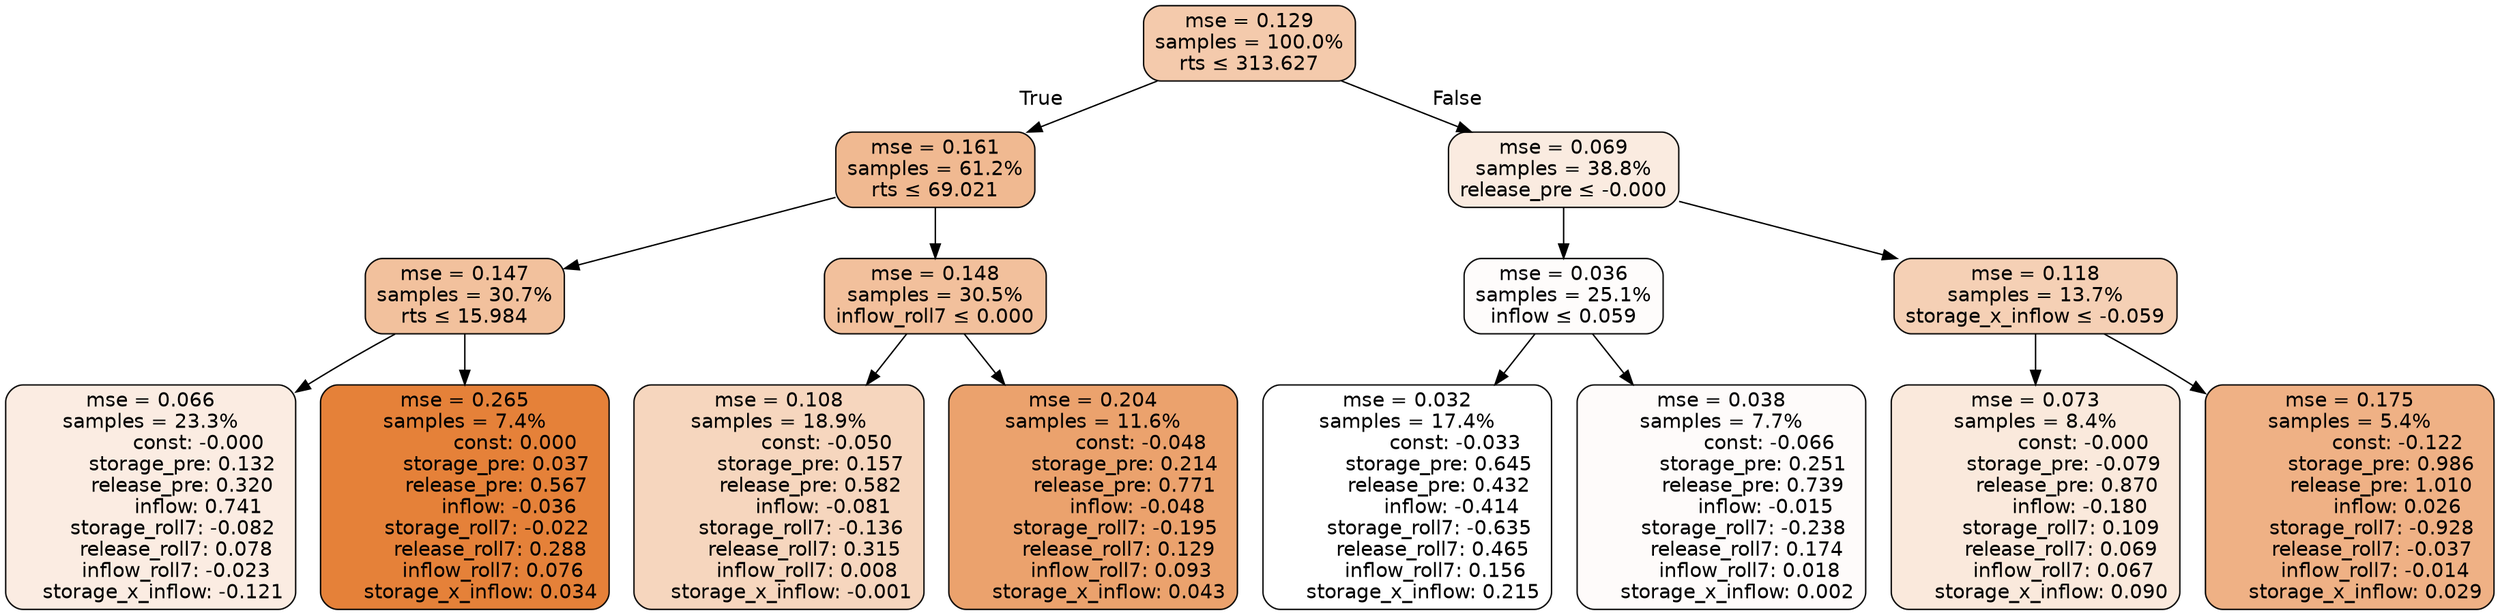 digraph tree {
bgcolor="transparent"
node [shape=rectangle, style="filled, rounded", color="black", fontname=helvetica] ;
edge [fontname=helvetica] ;
	"0" [label="mse = 0.129
samples = 100.0%
rts &le; 313.627", fillcolor="#f4caac"]
	"1" [label="mse = 0.161
samples = 61.2%
rts &le; 69.021", fillcolor="#f0b991"]
	"2" [label="mse = 0.147
samples = 30.7%
rts &le; 15.984", fillcolor="#f2c19d"]
	"3" [label="mse = 0.066
samples = 23.3%
               const: -0.000
          storage_pre: 0.132
          release_pre: 0.320
               inflow: 0.741
       storage_roll7: -0.082
        release_roll7: 0.078
        inflow_roll7: -0.023
    storage_x_inflow: -0.121", fillcolor="#fbece2"]
	"4" [label="mse = 0.265
samples = 7.4%
                const: 0.000
          storage_pre: 0.037
          release_pre: 0.567
              inflow: -0.036
       storage_roll7: -0.022
        release_roll7: 0.288
         inflow_roll7: 0.076
     storage_x_inflow: 0.034", fillcolor="#e58139"]
	"5" [label="mse = 0.148
samples = 30.5%
inflow_roll7 &le; 0.000", fillcolor="#f2c09c"]
	"6" [label="mse = 0.108
samples = 18.9%
               const: -0.050
          storage_pre: 0.157
          release_pre: 0.582
              inflow: -0.081
       storage_roll7: -0.136
        release_roll7: 0.315
         inflow_roll7: 0.008
    storage_x_inflow: -0.001", fillcolor="#f6d6be"]
	"7" [label="mse = 0.204
samples = 11.6%
               const: -0.048
          storage_pre: 0.214
          release_pre: 0.771
              inflow: -0.048
       storage_roll7: -0.195
        release_roll7: 0.129
         inflow_roll7: 0.093
     storage_x_inflow: 0.043", fillcolor="#eba26d"]
	"8" [label="mse = 0.069
samples = 38.8%
release_pre &le; -0.000", fillcolor="#faebe0"]
	"9" [label="mse = 0.036
samples = 25.1%
inflow &le; 0.059", fillcolor="#fefcfb"]
	"10" [label="mse = 0.032
samples = 17.4%
               const: -0.033
          storage_pre: 0.645
          release_pre: 0.432
              inflow: -0.414
       storage_roll7: -0.635
        release_roll7: 0.465
         inflow_roll7: 0.156
     storage_x_inflow: 0.215", fillcolor="#ffffff"]
	"11" [label="mse = 0.038
samples = 7.7%
               const: -0.066
          storage_pre: 0.251
          release_pre: 0.739
              inflow: -0.015
       storage_roll7: -0.238
        release_roll7: 0.174
         inflow_roll7: 0.018
     storage_x_inflow: 0.002", fillcolor="#fefbfa"]
	"12" [label="mse = 0.118
samples = 13.7%
storage_x_inflow &le; -0.059", fillcolor="#f5d0b5"]
	"13" [label="mse = 0.073
samples = 8.4%
               const: -0.000
         storage_pre: -0.079
          release_pre: 0.870
              inflow: -0.180
        storage_roll7: 0.109
        release_roll7: 0.069
         inflow_roll7: 0.067
     storage_x_inflow: 0.090", fillcolor="#fae9dc"]
	"14" [label="mse = 0.175
samples = 5.4%
               const: -0.122
          storage_pre: 0.986
          release_pre: 1.010
               inflow: 0.026
       storage_roll7: -0.928
       release_roll7: -0.037
        inflow_roll7: -0.014
     storage_x_inflow: 0.029", fillcolor="#efb185"]

	"0" -> "1" [labeldistance=2.5, labelangle=45, headlabel="True"]
	"1" -> "2"
	"2" -> "3"
	"2" -> "4"
	"1" -> "5"
	"5" -> "6"
	"5" -> "7"
	"0" -> "8" [labeldistance=2.5, labelangle=-45, headlabel="False"]
	"8" -> "9"
	"9" -> "10"
	"9" -> "11"
	"8" -> "12"
	"12" -> "13"
	"12" -> "14"
}